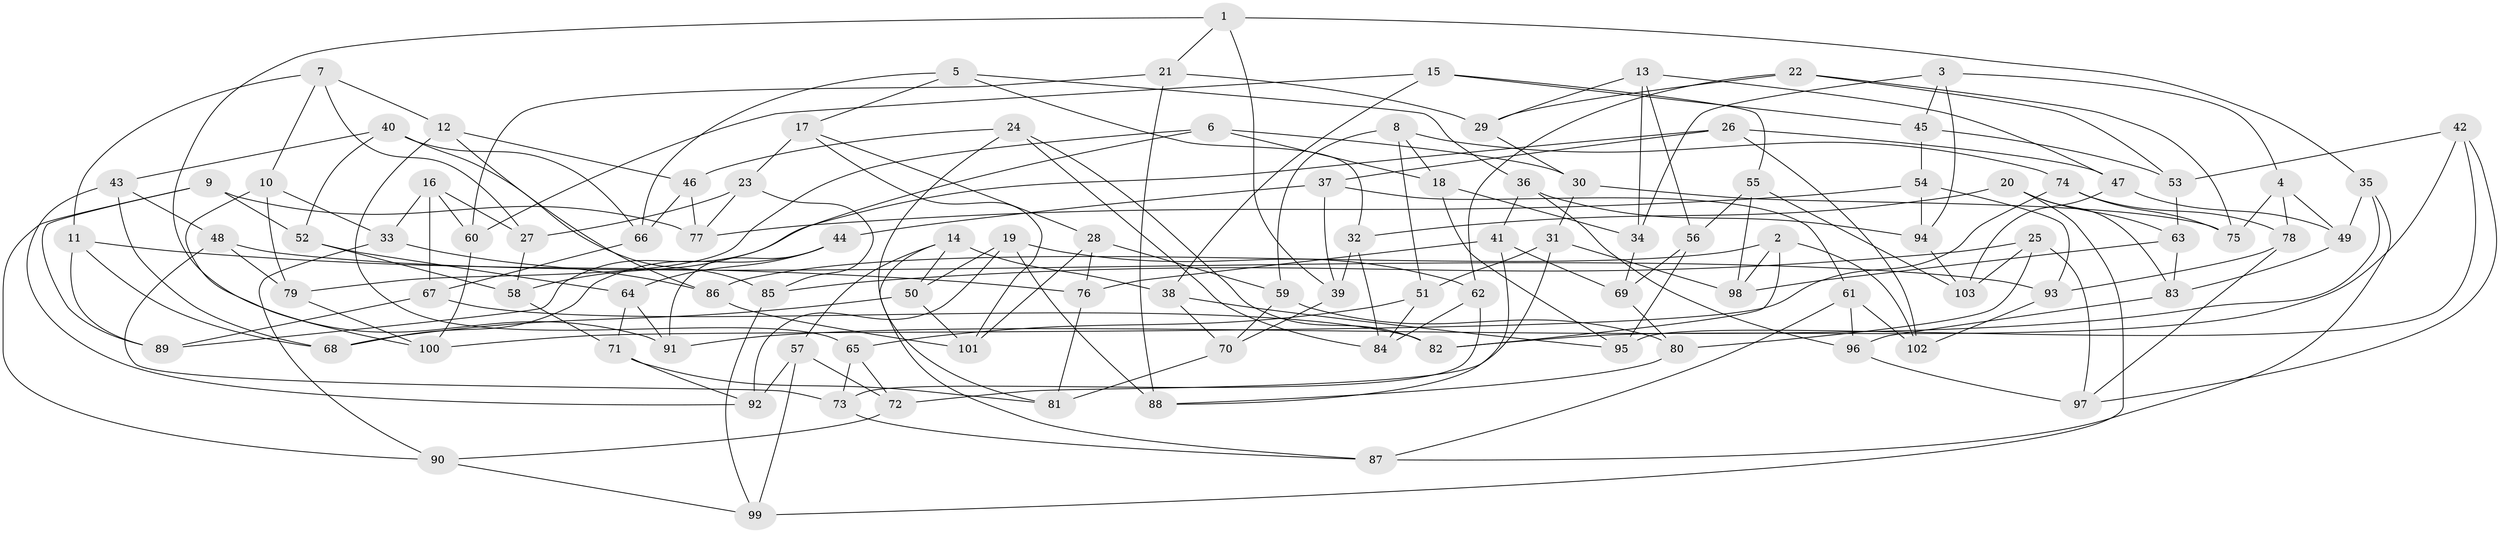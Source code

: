// coarse degree distribution, {3: 0.015625, 6: 0.484375, 5: 0.109375, 4: 0.390625}
// Generated by graph-tools (version 1.1) at 2025/24/03/03/25 07:24:26]
// undirected, 103 vertices, 206 edges
graph export_dot {
graph [start="1"]
  node [color=gray90,style=filled];
  1;
  2;
  3;
  4;
  5;
  6;
  7;
  8;
  9;
  10;
  11;
  12;
  13;
  14;
  15;
  16;
  17;
  18;
  19;
  20;
  21;
  22;
  23;
  24;
  25;
  26;
  27;
  28;
  29;
  30;
  31;
  32;
  33;
  34;
  35;
  36;
  37;
  38;
  39;
  40;
  41;
  42;
  43;
  44;
  45;
  46;
  47;
  48;
  49;
  50;
  51;
  52;
  53;
  54;
  55;
  56;
  57;
  58;
  59;
  60;
  61;
  62;
  63;
  64;
  65;
  66;
  67;
  68;
  69;
  70;
  71;
  72;
  73;
  74;
  75;
  76;
  77;
  78;
  79;
  80;
  81;
  82;
  83;
  84;
  85;
  86;
  87;
  88;
  89;
  90;
  91;
  92;
  93;
  94;
  95;
  96;
  97;
  98;
  99;
  100;
  101;
  102;
  103;
  1 -- 39;
  1 -- 35;
  1 -- 91;
  1 -- 21;
  2 -- 102;
  2 -- 82;
  2 -- 86;
  2 -- 98;
  3 -- 4;
  3 -- 34;
  3 -- 45;
  3 -- 94;
  4 -- 49;
  4 -- 78;
  4 -- 75;
  5 -- 66;
  5 -- 17;
  5 -- 36;
  5 -- 32;
  6 -- 18;
  6 -- 79;
  6 -- 89;
  6 -- 30;
  7 -- 11;
  7 -- 12;
  7 -- 27;
  7 -- 10;
  8 -- 59;
  8 -- 18;
  8 -- 74;
  8 -- 51;
  9 -- 90;
  9 -- 77;
  9 -- 89;
  9 -- 52;
  10 -- 79;
  10 -- 100;
  10 -- 33;
  11 -- 76;
  11 -- 89;
  11 -- 68;
  12 -- 65;
  12 -- 46;
  12 -- 86;
  13 -- 56;
  13 -- 29;
  13 -- 34;
  13 -- 47;
  14 -- 57;
  14 -- 50;
  14 -- 38;
  14 -- 87;
  15 -- 38;
  15 -- 60;
  15 -- 45;
  15 -- 55;
  16 -- 33;
  16 -- 27;
  16 -- 60;
  16 -- 67;
  17 -- 101;
  17 -- 28;
  17 -- 23;
  18 -- 95;
  18 -- 34;
  19 -- 50;
  19 -- 92;
  19 -- 88;
  19 -- 62;
  20 -- 32;
  20 -- 63;
  20 -- 99;
  20 -- 83;
  21 -- 60;
  21 -- 88;
  21 -- 29;
  22 -- 53;
  22 -- 75;
  22 -- 29;
  22 -- 62;
  23 -- 27;
  23 -- 85;
  23 -- 77;
  24 -- 84;
  24 -- 81;
  24 -- 46;
  24 -- 82;
  25 -- 103;
  25 -- 85;
  25 -- 80;
  25 -- 97;
  26 -- 102;
  26 -- 37;
  26 -- 47;
  26 -- 58;
  27 -- 58;
  28 -- 101;
  28 -- 59;
  28 -- 76;
  29 -- 30;
  30 -- 31;
  30 -- 75;
  31 -- 51;
  31 -- 98;
  31 -- 72;
  32 -- 39;
  32 -- 84;
  33 -- 86;
  33 -- 90;
  34 -- 69;
  35 -- 49;
  35 -- 87;
  35 -- 91;
  36 -- 94;
  36 -- 41;
  36 -- 96;
  37 -- 39;
  37 -- 44;
  37 -- 61;
  38 -- 95;
  38 -- 70;
  39 -- 70;
  40 -- 85;
  40 -- 43;
  40 -- 66;
  40 -- 52;
  41 -- 69;
  41 -- 88;
  41 -- 76;
  42 -- 97;
  42 -- 95;
  42 -- 82;
  42 -- 53;
  43 -- 48;
  43 -- 92;
  43 -- 68;
  44 -- 91;
  44 -- 64;
  44 -- 68;
  45 -- 54;
  45 -- 53;
  46 -- 77;
  46 -- 66;
  47 -- 49;
  47 -- 103;
  48 -- 93;
  48 -- 79;
  48 -- 73;
  49 -- 83;
  50 -- 68;
  50 -- 101;
  51 -- 65;
  51 -- 84;
  52 -- 58;
  52 -- 64;
  53 -- 63;
  54 -- 77;
  54 -- 94;
  54 -- 93;
  55 -- 98;
  55 -- 103;
  55 -- 56;
  56 -- 95;
  56 -- 69;
  57 -- 72;
  57 -- 92;
  57 -- 99;
  58 -- 71;
  59 -- 80;
  59 -- 70;
  60 -- 100;
  61 -- 87;
  61 -- 96;
  61 -- 102;
  62 -- 84;
  62 -- 73;
  63 -- 83;
  63 -- 98;
  64 -- 91;
  64 -- 71;
  65 -- 72;
  65 -- 73;
  66 -- 67;
  67 -- 82;
  67 -- 89;
  69 -- 80;
  70 -- 81;
  71 -- 92;
  71 -- 81;
  72 -- 90;
  73 -- 87;
  74 -- 78;
  74 -- 100;
  74 -- 75;
  76 -- 81;
  78 -- 97;
  78 -- 93;
  79 -- 100;
  80 -- 88;
  83 -- 96;
  85 -- 99;
  86 -- 101;
  90 -- 99;
  93 -- 102;
  94 -- 103;
  96 -- 97;
}
